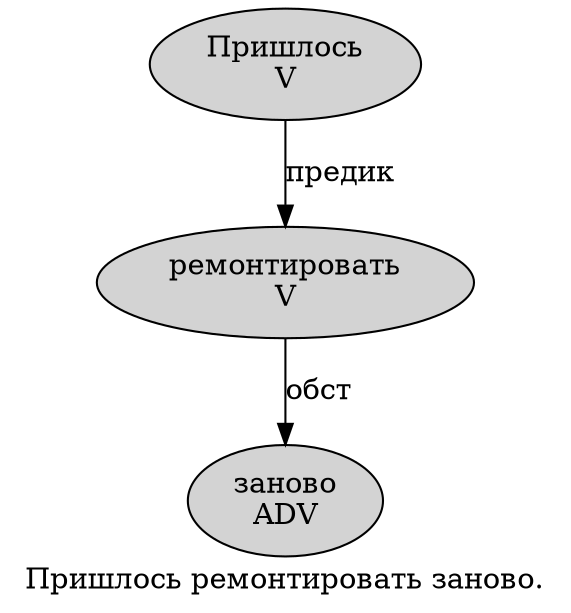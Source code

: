 digraph SENTENCE_1369 {
	graph [label="Пришлось ремонтировать заново."]
	node [style=filled]
		0 [label="Пришлось
V" color="" fillcolor=lightgray penwidth=1 shape=ellipse]
		1 [label="ремонтировать
V" color="" fillcolor=lightgray penwidth=1 shape=ellipse]
		2 [label="заново
ADV" color="" fillcolor=lightgray penwidth=1 shape=ellipse]
			1 -> 2 [label="обст"]
			0 -> 1 [label="предик"]
}